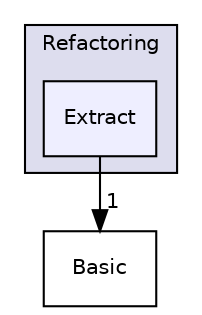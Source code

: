 digraph "include/clang/Tooling/Refactoring/Extract" {
  bgcolor=transparent;
  compound=true
  node [ fontsize="10", fontname="Helvetica"];
  edge [ labelfontsize="10", labelfontname="Helvetica"];
  subgraph clusterdir_43b4ec3567f48cc4de5ff046c1905a70 {
    graph [ bgcolor="#ddddee", pencolor="black", label="Refactoring" fontname="Helvetica", fontsize="10", URL="dir_43b4ec3567f48cc4de5ff046c1905a70.html"]
  dir_8da7b09893fb7ec7b126deb3d5ee034f [shape=box, label="Extract", style="filled", fillcolor="#eeeeff", pencolor="black", URL="dir_8da7b09893fb7ec7b126deb3d5ee034f.html"];
  }
  dir_a004adf44f176e430fc6c2b869b0fb57 [shape=box label="Basic" URL="dir_a004adf44f176e430fc6c2b869b0fb57.html"];
  dir_8da7b09893fb7ec7b126deb3d5ee034f->dir_a004adf44f176e430fc6c2b869b0fb57 [headlabel="1", labeldistance=1.5 headhref="dir_000101_000014.html"];
}
